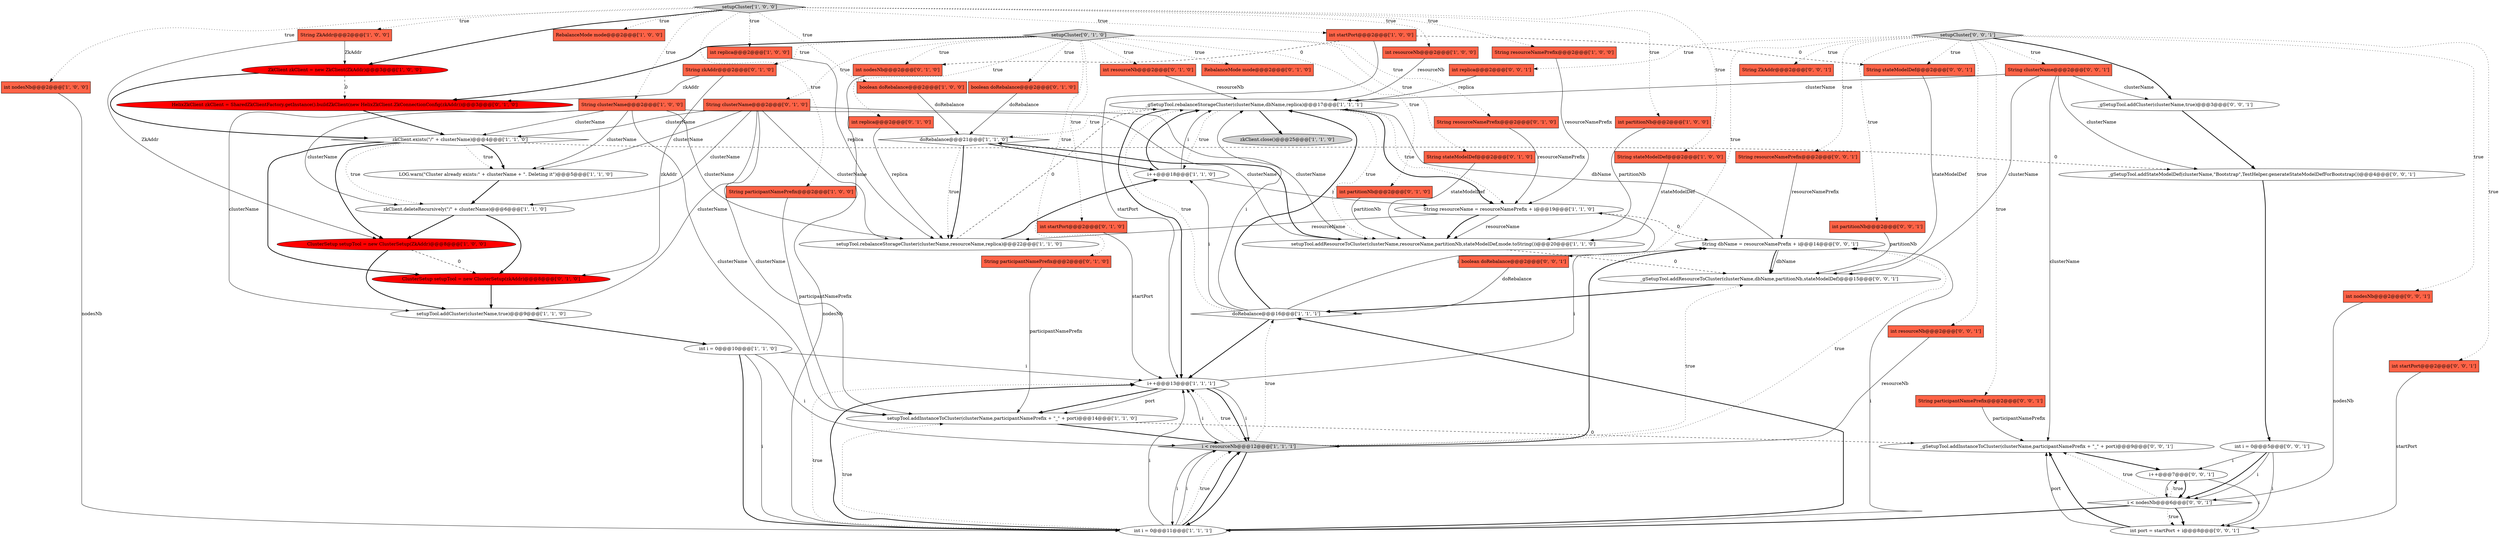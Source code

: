digraph {
6 [style = filled, label = "int resourceNb@@@2@@@['1', '0', '0']", fillcolor = tomato, shape = box image = "AAA0AAABBB1BBB"];
23 [style = filled, label = "int nodesNb@@@2@@@['1', '0', '0']", fillcolor = tomato, shape = box image = "AAA0AAABBB1BBB"];
66 [style = filled, label = "_gSetupTool.addStateModelDef(clusterName,\"Bootstrap\",TestHelper.generateStateModelDefForBootstrap())@@@4@@@['0', '0', '1']", fillcolor = white, shape = ellipse image = "AAA0AAABBB3BBB"];
3 [style = filled, label = "setupCluster['1', '0', '0']", fillcolor = lightgray, shape = diamond image = "AAA0AAABBB1BBB"];
65 [style = filled, label = "i < nodesNb@@@6@@@['0', '0', '1']", fillcolor = white, shape = diamond image = "AAA0AAABBB3BBB"];
67 [style = filled, label = "String stateModelDef@@@2@@@['0', '0', '1']", fillcolor = tomato, shape = box image = "AAA0AAABBB3BBB"];
36 [style = filled, label = "int replica@@@2@@@['0', '1', '0']", fillcolor = tomato, shape = box image = "AAA0AAABBB2BBB"];
49 [style = filled, label = "String ZkAddr@@@2@@@['0', '0', '1']", fillcolor = tomato, shape = box image = "AAA0AAABBB3BBB"];
16 [style = filled, label = "doRebalance@@@16@@@['1', '1', '1']", fillcolor = white, shape = diamond image = "AAA0AAABBB1BBB"];
22 [style = filled, label = "zkClient.deleteRecursively(\"/\" + clusterName)@@@6@@@['1', '1', '0']", fillcolor = white, shape = ellipse image = "AAA0AAABBB1BBB"];
63 [style = filled, label = "String dbName = resourceNamePrefix + i@@@14@@@['0', '0', '1']", fillcolor = white, shape = ellipse image = "AAA0AAABBB3BBB"];
11 [style = filled, label = "int partitionNb@@@2@@@['1', '0', '0']", fillcolor = tomato, shape = box image = "AAA0AAABBB1BBB"];
53 [style = filled, label = "int i = 0@@@5@@@['0', '0', '1']", fillcolor = white, shape = ellipse image = "AAA0AAABBB3BBB"];
59 [style = filled, label = "int nodesNb@@@2@@@['0', '0', '1']", fillcolor = tomato, shape = box image = "AAA0AAABBB3BBB"];
42 [style = filled, label = "int resourceNb@@@2@@@['0', '1', '0']", fillcolor = tomato, shape = box image = "AAA0AAABBB2BBB"];
4 [style = filled, label = "doRebalance@@@21@@@['1', '1', '0']", fillcolor = white, shape = diamond image = "AAA0AAABBB1BBB"];
48 [style = filled, label = "int resourceNb@@@2@@@['0', '0', '1']", fillcolor = tomato, shape = box image = "AAA0AAABBB3BBB"];
58 [style = filled, label = "int startPort@@@2@@@['0', '0', '1']", fillcolor = tomato, shape = box image = "AAA0AAABBB3BBB"];
62 [style = filled, label = "String clusterName@@@2@@@['0', '0', '1']", fillcolor = tomato, shape = box image = "AAA0AAABBB3BBB"];
31 [style = filled, label = "int i = 0@@@11@@@['1', '1', '1']", fillcolor = white, shape = ellipse image = "AAA0AAABBB1BBB"];
45 [style = filled, label = "int startPort@@@2@@@['0', '1', '0']", fillcolor = tomato, shape = box image = "AAA0AAABBB2BBB"];
54 [style = filled, label = "int partitionNb@@@2@@@['0', '0', '1']", fillcolor = tomato, shape = box image = "AAA0AAABBB3BBB"];
15 [style = filled, label = "RebalanceMode mode@@@2@@@['1', '0', '0']", fillcolor = tomato, shape = box image = "AAA0AAABBB1BBB"];
57 [style = filled, label = "boolean doRebalance@@@2@@@['0', '0', '1']", fillcolor = tomato, shape = box image = "AAA0AAABBB3BBB"];
12 [style = filled, label = "zkClient.exists(\"/\" + clusterName)@@@4@@@['1', '1', '0']", fillcolor = white, shape = diamond image = "AAA0AAABBB1BBB"];
28 [style = filled, label = "i++@@@13@@@['1', '1', '1']", fillcolor = white, shape = ellipse image = "AAA0AAABBB1BBB"];
61 [style = filled, label = "String resourceNamePrefix@@@2@@@['0', '0', '1']", fillcolor = tomato, shape = box image = "AAA0AAABBB3BBB"];
43 [style = filled, label = "boolean doRebalance@@@2@@@['0', '1', '0']", fillcolor = tomato, shape = box image = "AAA0AAABBB2BBB"];
64 [style = filled, label = "String participantNamePrefix@@@2@@@['0', '0', '1']", fillcolor = tomato, shape = box image = "AAA0AAABBB3BBB"];
20 [style = filled, label = "ZkClient zkClient = new ZkClient(ZkAddr)@@@3@@@['1', '0', '0']", fillcolor = red, shape = ellipse image = "AAA1AAABBB1BBB"];
30 [style = filled, label = "_gSetupTool.rebalanceStorageCluster(clusterName,dbName,replica)@@@17@@@['1', '1', '1']", fillcolor = white, shape = ellipse image = "AAA0AAABBB1BBB"];
33 [style = filled, label = "String zkAddr@@@2@@@['0', '1', '0']", fillcolor = tomato, shape = box image = "AAA0AAABBB2BBB"];
40 [style = filled, label = "String stateModelDef@@@2@@@['0', '1', '0']", fillcolor = tomato, shape = box image = "AAA0AAABBB2BBB"];
18 [style = filled, label = "String resourceNamePrefix@@@2@@@['1', '0', '0']", fillcolor = tomato, shape = box image = "AAA0AAABBB1BBB"];
35 [style = filled, label = "String resourceNamePrefix@@@2@@@['0', '1', '0']", fillcolor = tomato, shape = box image = "AAA0AAABBB2BBB"];
0 [style = filled, label = "String ZkAddr@@@2@@@['1', '0', '0']", fillcolor = tomato, shape = box image = "AAA0AAABBB1BBB"];
46 [style = filled, label = "int nodesNb@@@2@@@['0', '1', '0']", fillcolor = tomato, shape = box image = "AAA1AAABBB2BBB"];
19 [style = filled, label = "i < resourceNb@@@12@@@['1', '1', '1']", fillcolor = lightgray, shape = diamond image = "AAA0AAABBB1BBB"];
7 [style = filled, label = "setupTool.addCluster(clusterName,true)@@@9@@@['1', '1', '0']", fillcolor = white, shape = ellipse image = "AAA0AAABBB1BBB"];
29 [style = filled, label = "i++@@@18@@@['1', '1', '0']", fillcolor = white, shape = ellipse image = "AAA0AAABBB1BBB"];
60 [style = filled, label = "int replica@@@2@@@['0', '0', '1']", fillcolor = tomato, shape = box image = "AAA0AAABBB3BBB"];
10 [style = filled, label = "setupTool.addResourceToCluster(clusterName,resourceName,partitionNb,stateModelDef,mode.toString())@@@20@@@['1', '1', '0']", fillcolor = white, shape = ellipse image = "AAA0AAABBB1BBB"];
5 [style = filled, label = "zkClient.close()@@@25@@@['1', '1', '0']", fillcolor = lightgray, shape = ellipse image = "AAA0AAABBB1BBB"];
27 [style = filled, label = "int startPort@@@2@@@['1', '0', '0']", fillcolor = tomato, shape = box image = "AAA1AAABBB1BBB"];
24 [style = filled, label = "setupTool.rebalanceStorageCluster(clusterName,resourceName,replica)@@@22@@@['1', '1', '0']", fillcolor = white, shape = ellipse image = "AAA0AAABBB1BBB"];
38 [style = filled, label = "String participantNamePrefix@@@2@@@['0', '1', '0']", fillcolor = tomato, shape = box image = "AAA0AAABBB2BBB"];
8 [style = filled, label = "int replica@@@2@@@['1', '0', '0']", fillcolor = tomato, shape = box image = "AAA0AAABBB1BBB"];
55 [style = filled, label = "i++@@@7@@@['0', '0', '1']", fillcolor = white, shape = ellipse image = "AAA0AAABBB3BBB"];
14 [style = filled, label = "String stateModelDef@@@2@@@['1', '0', '0']", fillcolor = tomato, shape = box image = "AAA0AAABBB1BBB"];
52 [style = filled, label = "setupCluster['0', '0', '1']", fillcolor = lightgray, shape = diamond image = "AAA0AAABBB3BBB"];
41 [style = filled, label = "int partitionNb@@@2@@@['0', '1', '0']", fillcolor = tomato, shape = box image = "AAA0AAABBB2BBB"];
56 [style = filled, label = "_gSetupTool.addResourceToCluster(clusterName,dbName,partitionNb,stateModelDef)@@@15@@@['0', '0', '1']", fillcolor = white, shape = ellipse image = "AAA0AAABBB3BBB"];
9 [style = filled, label = "setupTool.addInstanceToCluster(clusterName,participantNamePrefix + \"_\" + port)@@@14@@@['1', '1', '0']", fillcolor = white, shape = ellipse image = "AAA0AAABBB1BBB"];
26 [style = filled, label = "int i = 0@@@10@@@['1', '1', '0']", fillcolor = white, shape = ellipse image = "AAA0AAABBB1BBB"];
13 [style = filled, label = "String participantNamePrefix@@@2@@@['1', '0', '0']", fillcolor = tomato, shape = box image = "AAA0AAABBB1BBB"];
1 [style = filled, label = "ClusterSetup setupTool = new ClusterSetup(ZkAddr)@@@8@@@['1', '0', '0']", fillcolor = red, shape = ellipse image = "AAA1AAABBB1BBB"];
47 [style = filled, label = "_gSetupTool.addInstanceToCluster(clusterName,participantNamePrefix + \"_\" + port)@@@9@@@['0', '0', '1']", fillcolor = white, shape = ellipse image = "AAA0AAABBB3BBB"];
32 [style = filled, label = "ClusterSetup setupTool = new ClusterSetup(zkAddr)@@@8@@@['0', '1', '0']", fillcolor = red, shape = ellipse image = "AAA1AAABBB2BBB"];
21 [style = filled, label = "LOG.warn(\"Cluster already exists:\" + clusterName + \". Deleting it\")@@@5@@@['1', '1', '0']", fillcolor = white, shape = ellipse image = "AAA0AAABBB1BBB"];
44 [style = filled, label = "setupCluster['0', '1', '0']", fillcolor = lightgray, shape = diamond image = "AAA0AAABBB2BBB"];
50 [style = filled, label = "int port = startPort + i@@@8@@@['0', '0', '1']", fillcolor = white, shape = ellipse image = "AAA0AAABBB3BBB"];
34 [style = filled, label = "String clusterName@@@2@@@['0', '1', '0']", fillcolor = tomato, shape = box image = "AAA0AAABBB2BBB"];
25 [style = filled, label = "boolean doRebalance@@@2@@@['1', '0', '0']", fillcolor = tomato, shape = box image = "AAA0AAABBB1BBB"];
2 [style = filled, label = "String clusterName@@@2@@@['1', '0', '0']", fillcolor = tomato, shape = box image = "AAA0AAABBB1BBB"];
51 [style = filled, label = "_gSetupTool.addCluster(clusterName,true)@@@3@@@['0', '0', '1']", fillcolor = white, shape = ellipse image = "AAA0AAABBB3BBB"];
39 [style = filled, label = "RebalanceMode mode@@@2@@@['0', '1', '0']", fillcolor = tomato, shape = box image = "AAA0AAABBB2BBB"];
17 [style = filled, label = "String resourceName = resourceNamePrefix + i@@@19@@@['1', '1', '0']", fillcolor = white, shape = ellipse image = "AAA0AAABBB1BBB"];
37 [style = filled, label = "HelixZkClient zkClient = SharedZkClientFactory.getInstance().buildZkClient(new HelixZkClient.ZkConnectionConfig(zkAddr))@@@3@@@['0', '1', '0']", fillcolor = red, shape = ellipse image = "AAA1AAABBB2BBB"];
18->17 [style = solid, label="resourceNamePrefix"];
29->30 [style = bold, label=""];
45->28 [style = solid, label="startPort"];
31->19 [style = solid, label="i"];
67->56 [style = solid, label="stateModelDef"];
44->33 [style = dotted, label="true"];
11->10 [style = solid, label="partitionNb"];
52->61 [style = dotted, label="true"];
28->9 [style = bold, label=""];
63->56 [style = bold, label=""];
2->12 [style = solid, label="clusterName"];
24->30 [style = dashed, label="0"];
34->24 [style = solid, label="clusterName"];
3->6 [style = dotted, label="true"];
20->37 [style = dashed, label="0"];
52->64 [style = dotted, label="true"];
40->10 [style = solid, label="stateModelDef"];
12->21 [style = dotted, label="true"];
3->25 [style = dotted, label="true"];
7->26 [style = bold, label=""];
34->9 [style = solid, label="clusterName"];
55->50 [style = solid, label="i"];
3->27 [style = dotted, label="true"];
33->32 [style = solid, label="zkAddr"];
30->28 [style = bold, label=""];
42->30 [style = solid, label="resourceNb"];
28->63 [style = solid, label="i"];
65->50 [style = bold, label=""];
52->62 [style = dotted, label="true"];
53->65 [style = bold, label=""];
31->28 [style = dotted, label="true"];
27->67 [style = dashed, label="0"];
44->34 [style = dotted, label="true"];
0->1 [style = solid, label="ZkAddr"];
19->28 [style = solid, label="i"];
19->63 [style = bold, label=""];
65->50 [style = dotted, label="true"];
17->24 [style = solid, label="resourceName"];
44->40 [style = dotted, label="true"];
29->17 [style = solid, label="i"];
3->0 [style = dotted, label="true"];
34->21 [style = solid, label="clusterName"];
2->9 [style = solid, label="clusterName"];
52->48 [style = dotted, label="true"];
53->50 [style = solid, label="i"];
4->24 [style = dotted, label="true"];
55->65 [style = solid, label="i"];
31->9 [style = dotted, label="true"];
25->4 [style = solid, label="doRebalance"];
17->10 [style = solid, label="resourceName"];
63->56 [style = solid, label="dbName"];
34->7 [style = solid, label="clusterName"];
26->19 [style = solid, label="i"];
31->19 [style = dotted, label="true"];
52->57 [style = dotted, label="true"];
46->31 [style = solid, label="nodesNb"];
53->65 [style = solid, label="i"];
64->47 [style = solid, label="participantNamePrefix"];
8->24 [style = solid, label="replica"];
44->43 [style = dotted, label="true"];
12->21 [style = bold, label=""];
44->46 [style = dotted, label="true"];
19->63 [style = dotted, label="true"];
22->32 [style = bold, label=""];
23->31 [style = solid, label="nodesNb"];
32->7 [style = bold, label=""];
12->66 [style = dashed, label="0"];
2->22 [style = solid, label="clusterName"];
12->1 [style = bold, label=""];
52->59 [style = dotted, label="true"];
44->35 [style = dotted, label="true"];
30->29 [style = dotted, label="true"];
54->56 [style = solid, label="partitionNb"];
12->22 [style = dotted, label="true"];
55->65 [style = bold, label=""];
27->46 [style = dashed, label="0"];
31->63 [style = solid, label="i"];
27->28 [style = solid, label="startPort"];
44->42 [style = dotted, label="true"];
21->22 [style = bold, label=""];
3->18 [style = dotted, label="true"];
44->38 [style = dotted, label="true"];
28->19 [style = bold, label=""];
35->17 [style = solid, label="resourceNamePrefix"];
56->16 [style = bold, label=""];
10->56 [style = dashed, label="0"];
16->30 [style = solid, label="i"];
44->37 [style = bold, label=""];
31->28 [style = bold, label=""];
36->24 [style = solid, label="replica"];
52->51 [style = bold, label=""];
62->51 [style = solid, label="clusterName"];
52->67 [style = dotted, label="true"];
44->45 [style = dotted, label="true"];
3->23 [style = dotted, label="true"];
60->30 [style = solid, label="replica"];
61->63 [style = solid, label="resourceNamePrefix"];
17->10 [style = bold, label=""];
34->10 [style = solid, label="clusterName"];
41->10 [style = solid, label="partitionNb"];
4->24 [style = bold, label=""];
30->17 [style = bold, label=""];
58->50 [style = solid, label="startPort"];
34->22 [style = solid, label="clusterName"];
65->31 [style = bold, label=""];
30->10 [style = dotted, label="true"];
6->30 [style = solid, label="resourceNb"];
44->39 [style = dotted, label="true"];
12->32 [style = bold, label=""];
30->4 [style = dotted, label="true"];
4->29 [style = bold, label=""];
1->32 [style = dashed, label="0"];
1->7 [style = bold, label=""];
13->9 [style = solid, label="participantNamePrefix"];
37->12 [style = bold, label=""];
3->14 [style = dotted, label="true"];
65->47 [style = dotted, label="true"];
48->19 [style = solid, label="resourceNb"];
34->12 [style = solid, label="clusterName"];
19->28 [style = dotted, label="true"];
26->31 [style = bold, label=""];
26->31 [style = solid, label="i"];
2->24 [style = solid, label="clusterName"];
30->5 [style = bold, label=""];
2->21 [style = solid, label="clusterName"];
19->31 [style = solid, label="i"];
62->56 [style = solid, label="clusterName"];
16->30 [style = bold, label=""];
3->15 [style = dotted, label="true"];
19->56 [style = dotted, label="true"];
28->19 [style = solid, label="i"];
62->30 [style = solid, label="clusterName"];
52->60 [style = dotted, label="true"];
0->20 [style = solid, label="ZkAddr"];
9->19 [style = bold, label=""];
22->1 [style = bold, label=""];
53->55 [style = solid, label="i"];
30->17 [style = dotted, label="true"];
63->30 [style = solid, label="dbName"];
52->54 [style = dotted, label="true"];
31->19 [style = bold, label=""];
3->13 [style = dotted, label="true"];
62->66 [style = solid, label="clusterName"];
43->4 [style = solid, label="doRebalance"];
3->11 [style = dotted, label="true"];
52->49 [style = dotted, label="true"];
16->17 [style = solid, label="i"];
29->30 [style = solid, label="i"];
66->53 [style = bold, label=""];
31->16 [style = bold, label=""];
19->31 [style = bold, label=""];
3->2 [style = dotted, label="true"];
50->47 [style = solid, label="port"];
16->30 [style = dotted, label="true"];
2->10 [style = solid, label="clusterName"];
59->65 [style = solid, label="nodesNb"];
62->47 [style = solid, label="clusterName"];
44->36 [style = dotted, label="true"];
14->10 [style = solid, label="stateModelDef"];
26->28 [style = solid, label="i"];
24->29 [style = bold, label=""];
38->9 [style = solid, label="participantNamePrefix"];
65->55 [style = dotted, label="true"];
9->47 [style = dashed, label="0"];
28->9 [style = solid, label="port"];
3->20 [style = bold, label=""];
57->16 [style = solid, label="doRebalance"];
47->55 [style = bold, label=""];
16->28 [style = bold, label=""];
16->29 [style = solid, label="i"];
50->47 [style = bold, label=""];
52->58 [style = dotted, label="true"];
17->63 [style = dashed, label="0"];
20->12 [style = bold, label=""];
19->16 [style = dotted, label="true"];
10->4 [style = bold, label=""];
2->7 [style = solid, label="clusterName"];
3->8 [style = dotted, label="true"];
33->37 [style = solid, label="zkAddr"];
44->41 [style = dotted, label="true"];
51->66 [style = bold, label=""];
31->28 [style = solid, label="i"];
}
